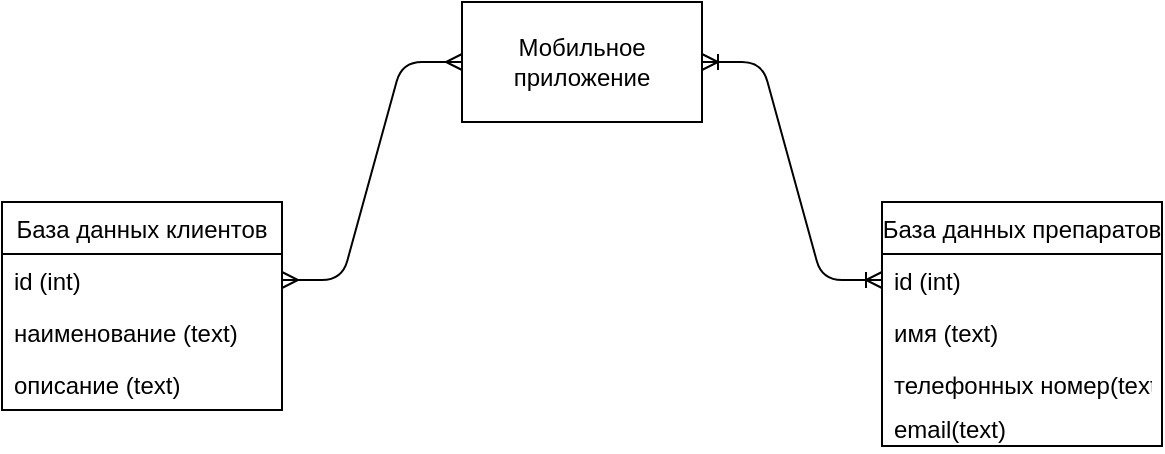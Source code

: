 <mxfile version="14.9.2" type="github">
  <diagram id="C5RBs43oDa-KdzZeNtuy" name="Page-1">
    <mxGraphModel dx="716" dy="370" grid="1" gridSize="10" guides="1" tooltips="1" connect="1" arrows="1" fold="1" page="1" pageScale="1" pageWidth="827" pageHeight="1169" math="0" shadow="0">
      <root>
        <mxCell id="WIyWlLk6GJQsqaUBKTNV-0" />
        <mxCell id="WIyWlLk6GJQsqaUBKTNV-1" parent="WIyWlLk6GJQsqaUBKTNV-0" />
        <mxCell id="EzwI7KgcXo8YpufVEmhe-0" value="База данных клиентов" style="swimlane;fontStyle=0;childLayout=stackLayout;horizontal=1;startSize=26;horizontalStack=0;resizeParent=1;resizeParentMax=0;resizeLast=0;collapsible=1;marginBottom=0;" vertex="1" parent="WIyWlLk6GJQsqaUBKTNV-1">
          <mxGeometry x="80" y="220" width="140" height="104" as="geometry" />
        </mxCell>
        <mxCell id="EzwI7KgcXo8YpufVEmhe-1" value="id (int)" style="text;strokeColor=none;fillColor=none;align=left;verticalAlign=top;spacingLeft=4;spacingRight=4;overflow=hidden;rotatable=0;points=[[0,0.5],[1,0.5]];portConstraint=eastwest;" vertex="1" parent="EzwI7KgcXo8YpufVEmhe-0">
          <mxGeometry y="26" width="140" height="26" as="geometry" />
        </mxCell>
        <mxCell id="EzwI7KgcXo8YpufVEmhe-2" value="наименование (text)" style="text;strokeColor=none;fillColor=none;align=left;verticalAlign=top;spacingLeft=4;spacingRight=4;overflow=hidden;rotatable=0;points=[[0,0.5],[1,0.5]];portConstraint=eastwest;" vertex="1" parent="EzwI7KgcXo8YpufVEmhe-0">
          <mxGeometry y="52" width="140" height="26" as="geometry" />
        </mxCell>
        <mxCell id="EzwI7KgcXo8YpufVEmhe-3" value="описание (text)" style="text;strokeColor=none;fillColor=none;align=left;verticalAlign=top;spacingLeft=4;spacingRight=4;overflow=hidden;rotatable=0;points=[[0,0.5],[1,0.5]];portConstraint=eastwest;" vertex="1" parent="EzwI7KgcXo8YpufVEmhe-0">
          <mxGeometry y="78" width="140" height="26" as="geometry" />
        </mxCell>
        <mxCell id="EzwI7KgcXo8YpufVEmhe-4" value="База данных препаратов" style="swimlane;fontStyle=0;childLayout=stackLayout;horizontal=1;startSize=26;horizontalStack=0;resizeParent=1;resizeParentMax=0;resizeLast=0;collapsible=1;marginBottom=0;" vertex="1" parent="WIyWlLk6GJQsqaUBKTNV-1">
          <mxGeometry x="520" y="220" width="140" height="122" as="geometry" />
        </mxCell>
        <mxCell id="EzwI7KgcXo8YpufVEmhe-5" value="id (int)" style="text;strokeColor=none;fillColor=none;align=left;verticalAlign=top;spacingLeft=4;spacingRight=4;overflow=hidden;rotatable=0;points=[[0,0.5],[1,0.5]];portConstraint=eastwest;" vertex="1" parent="EzwI7KgcXo8YpufVEmhe-4">
          <mxGeometry y="26" width="140" height="26" as="geometry" />
        </mxCell>
        <mxCell id="EzwI7KgcXo8YpufVEmhe-6" value="имя (text)" style="text;strokeColor=none;fillColor=none;align=left;verticalAlign=top;spacingLeft=4;spacingRight=4;overflow=hidden;rotatable=0;points=[[0,0.5],[1,0.5]];portConstraint=eastwest;" vertex="1" parent="EzwI7KgcXo8YpufVEmhe-4">
          <mxGeometry y="52" width="140" height="26" as="geometry" />
        </mxCell>
        <mxCell id="EzwI7KgcXo8YpufVEmhe-7" value="телефонных номер(text)" style="text;strokeColor=none;fillColor=none;align=left;verticalAlign=top;spacingLeft=4;spacingRight=4;overflow=hidden;rotatable=0;points=[[0,0.5],[1,0.5]];portConstraint=eastwest;" vertex="1" parent="EzwI7KgcXo8YpufVEmhe-4">
          <mxGeometry y="78" width="140" height="22" as="geometry" />
        </mxCell>
        <mxCell id="EzwI7KgcXo8YpufVEmhe-9" value="email(text)" style="text;strokeColor=none;fillColor=none;align=left;verticalAlign=top;spacingLeft=4;spacingRight=4;overflow=hidden;rotatable=0;points=[[0,0.5],[1,0.5]];portConstraint=eastwest;" vertex="1" parent="EzwI7KgcXo8YpufVEmhe-4">
          <mxGeometry y="100" width="140" height="22" as="geometry" />
        </mxCell>
        <mxCell id="EzwI7KgcXo8YpufVEmhe-8" value="Мобильное приложение" style="rounded=0;whiteSpace=wrap;html=1;" vertex="1" parent="WIyWlLk6GJQsqaUBKTNV-1">
          <mxGeometry x="310" y="120" width="120" height="60" as="geometry" />
        </mxCell>
        <mxCell id="EzwI7KgcXo8YpufVEmhe-10" value="" style="edgeStyle=entityRelationEdgeStyle;fontSize=12;html=1;endArrow=ERmany;startArrow=ERmany;entryX=0;entryY=0.5;entryDx=0;entryDy=0;exitX=1;exitY=0.5;exitDx=0;exitDy=0;" edge="1" parent="WIyWlLk6GJQsqaUBKTNV-1" source="EzwI7KgcXo8YpufVEmhe-1" target="EzwI7KgcXo8YpufVEmhe-8">
          <mxGeometry width="100" height="100" relative="1" as="geometry">
            <mxPoint x="190" y="240" as="sourcePoint" />
            <mxPoint x="290" y="140" as="targetPoint" />
          </mxGeometry>
        </mxCell>
        <mxCell id="EzwI7KgcXo8YpufVEmhe-11" value="" style="edgeStyle=entityRelationEdgeStyle;fontSize=12;html=1;endArrow=ERoneToMany;startArrow=ERoneToMany;entryX=1;entryY=0.5;entryDx=0;entryDy=0;exitX=0;exitY=0.5;exitDx=0;exitDy=0;" edge="1" parent="WIyWlLk6GJQsqaUBKTNV-1" source="EzwI7KgcXo8YpufVEmhe-5" target="EzwI7KgcXo8YpufVEmhe-8">
          <mxGeometry width="100" height="100" relative="1" as="geometry">
            <mxPoint x="490" y="240" as="sourcePoint" />
            <mxPoint x="590" y="140" as="targetPoint" />
          </mxGeometry>
        </mxCell>
      </root>
    </mxGraphModel>
  </diagram>
</mxfile>
